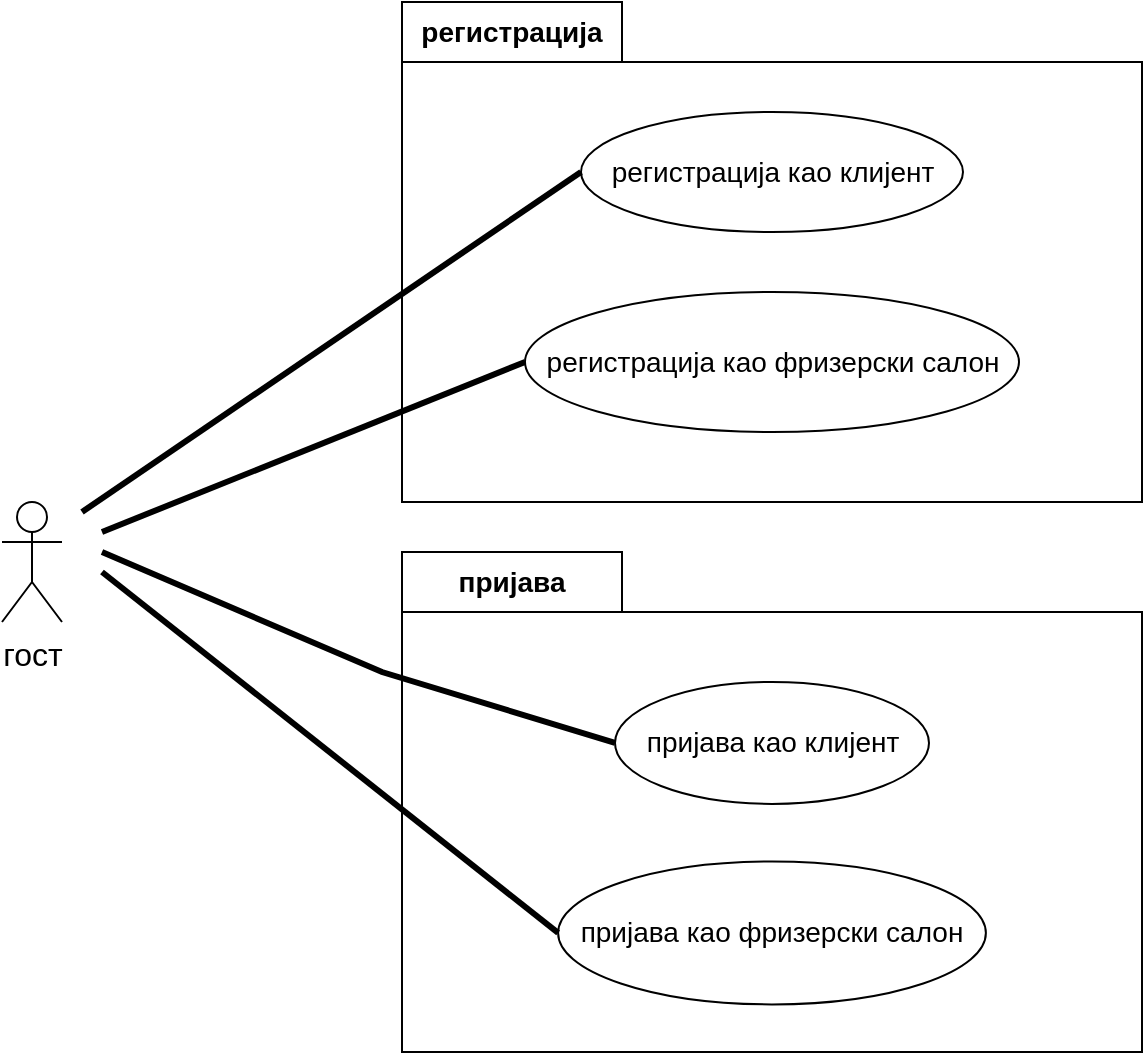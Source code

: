 <mxfile version="28.2.5">
  <diagram name="Page-1" id="Z6euC-GC6ZMElodOfMUQ">
    <mxGraphModel dx="1042" dy="626" grid="1" gridSize="10" guides="1" tooltips="1" connect="1" arrows="1" fold="1" page="1" pageScale="1" pageWidth="1100" pageHeight="850" math="0" shadow="0">
      <root>
        <mxCell id="0" />
        <mxCell id="1" parent="0" />
        <mxCell id="oVr7HtLfK873z-QmrlRd-5" value="&lt;font size=&quot;3&quot;&gt;гост&lt;/font&gt;" style="shape=umlActor;verticalLabelPosition=bottom;verticalAlign=top;html=1;" parent="1" vertex="1">
          <mxGeometry x="260" y="365" width="30" height="60" as="geometry" />
        </mxCell>
        <mxCell id="oVr7HtLfK873z-QmrlRd-17" value="&lt;font style=&quot;font-size: 14px;&quot;&gt;пријава&lt;/font&gt;" style="shape=folder;fontStyle=1;tabWidth=110;tabHeight=30;tabPosition=left;html=1;boundedLbl=1;labelInHeader=1;container=1;collapsible=0;whiteSpace=wrap;" parent="1" vertex="1">
          <mxGeometry x="460" y="390" width="370" height="250" as="geometry" />
        </mxCell>
        <mxCell id="oVr7HtLfK873z-QmrlRd-18" value="" style="html=1;strokeColor=none;resizeWidth=1;resizeHeight=1;fillColor=none;part=1;connectable=0;allowArrows=0;deletable=0;whiteSpace=wrap;" parent="oVr7HtLfK873z-QmrlRd-17" vertex="1">
          <mxGeometry width="370" height="175" relative="1" as="geometry">
            <mxPoint y="30" as="offset" />
          </mxGeometry>
        </mxCell>
        <mxCell id="oVr7HtLfK873z-QmrlRd-15" value="&lt;font style=&quot;font-size: 14px;&quot;&gt;пријава као клијент&lt;/font&gt;" style="ellipse;whiteSpace=wrap;html=1;" parent="oVr7HtLfK873z-QmrlRd-17" vertex="1">
          <mxGeometry x="106.5" y="65" width="157" height="60.95" as="geometry" />
        </mxCell>
        <mxCell id="oVr7HtLfK873z-QmrlRd-16" value="&lt;font style=&quot;font-size: 14px;&quot;&gt;пријава као фризерски салон&lt;/font&gt;" style="ellipse;whiteSpace=wrap;html=1;" parent="oVr7HtLfK873z-QmrlRd-17" vertex="1">
          <mxGeometry x="78.06" y="154.76" width="213.88" height="71.43" as="geometry" />
        </mxCell>
        <mxCell id="oVr7HtLfK873z-QmrlRd-19" value="&lt;font style=&quot;font-size: 14px;&quot;&gt;регистрација&lt;/font&gt;" style="shape=folder;fontStyle=1;tabWidth=110;tabHeight=30;tabPosition=left;html=1;boundedLbl=1;labelInHeader=1;container=1;collapsible=0;whiteSpace=wrap;" parent="1" vertex="1">
          <mxGeometry x="460" y="115" width="370" height="250" as="geometry" />
        </mxCell>
        <mxCell id="oVr7HtLfK873z-QmrlRd-20" value="" style="html=1;strokeColor=none;resizeWidth=1;resizeHeight=1;fillColor=none;part=1;connectable=0;allowArrows=0;deletable=0;whiteSpace=wrap;" parent="oVr7HtLfK873z-QmrlRd-19" vertex="1">
          <mxGeometry width="370" height="224.138" relative="1" as="geometry">
            <mxPoint y="30" as="offset" />
          </mxGeometry>
        </mxCell>
        <mxCell id="oVr7HtLfK873z-QmrlRd-12" value="&lt;font style=&quot;font-size: 14px;&quot;&gt;регистрација као клијент&lt;/font&gt;" style="ellipse;whiteSpace=wrap;html=1;" parent="oVr7HtLfK873z-QmrlRd-19" vertex="1">
          <mxGeometry x="89.5" y="55" width="191" height="60" as="geometry" />
        </mxCell>
        <mxCell id="oVr7HtLfK873z-QmrlRd-13" value="&lt;font style=&quot;font-size: 14px;&quot;&gt;регистрација као фризерски салон&lt;/font&gt;" style="ellipse;whiteSpace=wrap;html=1;" parent="oVr7HtLfK873z-QmrlRd-19" vertex="1">
          <mxGeometry x="61.5" y="145" width="247" height="70" as="geometry" />
        </mxCell>
        <mxCell id="oVr7HtLfK873z-QmrlRd-21" value="" style="endArrow=none;startArrow=none;endFill=0;startFill=0;endSize=8;html=1;verticalAlign=bottom;labelBackgroundColor=none;strokeWidth=3;rounded=0;entryX=0;entryY=0.5;entryDx=0;entryDy=0;" parent="1" target="oVr7HtLfK873z-QmrlRd-12" edge="1">
          <mxGeometry width="160" relative="1" as="geometry">
            <mxPoint x="300" y="370" as="sourcePoint" />
            <mxPoint x="380" y="285" as="targetPoint" />
          </mxGeometry>
        </mxCell>
        <mxCell id="oVr7HtLfK873z-QmrlRd-22" value="" style="endArrow=none;startArrow=none;endFill=0;startFill=0;endSize=8;html=1;verticalAlign=bottom;labelBackgroundColor=none;strokeWidth=3;rounded=0;entryX=0;entryY=0.5;entryDx=0;entryDy=0;" parent="1" target="oVr7HtLfK873z-QmrlRd-13" edge="1">
          <mxGeometry width="160" relative="1" as="geometry">
            <mxPoint x="310" y="380" as="sourcePoint" />
            <mxPoint x="790" y="415" as="targetPoint" />
          </mxGeometry>
        </mxCell>
        <mxCell id="oVr7HtLfK873z-QmrlRd-23" value="" style="endArrow=none;startArrow=none;endFill=0;startFill=0;endSize=8;html=1;verticalAlign=bottom;labelBackgroundColor=none;strokeWidth=3;rounded=0;entryX=0;entryY=0.5;entryDx=0;entryDy=0;" parent="1" target="oVr7HtLfK873z-QmrlRd-15" edge="1">
          <mxGeometry width="160" relative="1" as="geometry">
            <mxPoint x="310" y="390" as="sourcePoint" />
            <mxPoint x="790" y="415" as="targetPoint" />
            <Array as="points">
              <mxPoint x="450" y="450" />
            </Array>
          </mxGeometry>
        </mxCell>
        <mxCell id="oVr7HtLfK873z-QmrlRd-24" value="" style="endArrow=none;startArrow=none;endFill=0;startFill=0;endSize=8;html=1;verticalAlign=bottom;labelBackgroundColor=none;strokeWidth=3;rounded=0;entryX=0;entryY=0.5;entryDx=0;entryDy=0;" parent="1" target="oVr7HtLfK873z-QmrlRd-16" edge="1">
          <mxGeometry width="160" relative="1" as="geometry">
            <mxPoint x="310" y="400" as="sourcePoint" />
            <mxPoint x="790" y="415" as="targetPoint" />
          </mxGeometry>
        </mxCell>
      </root>
    </mxGraphModel>
  </diagram>
</mxfile>
